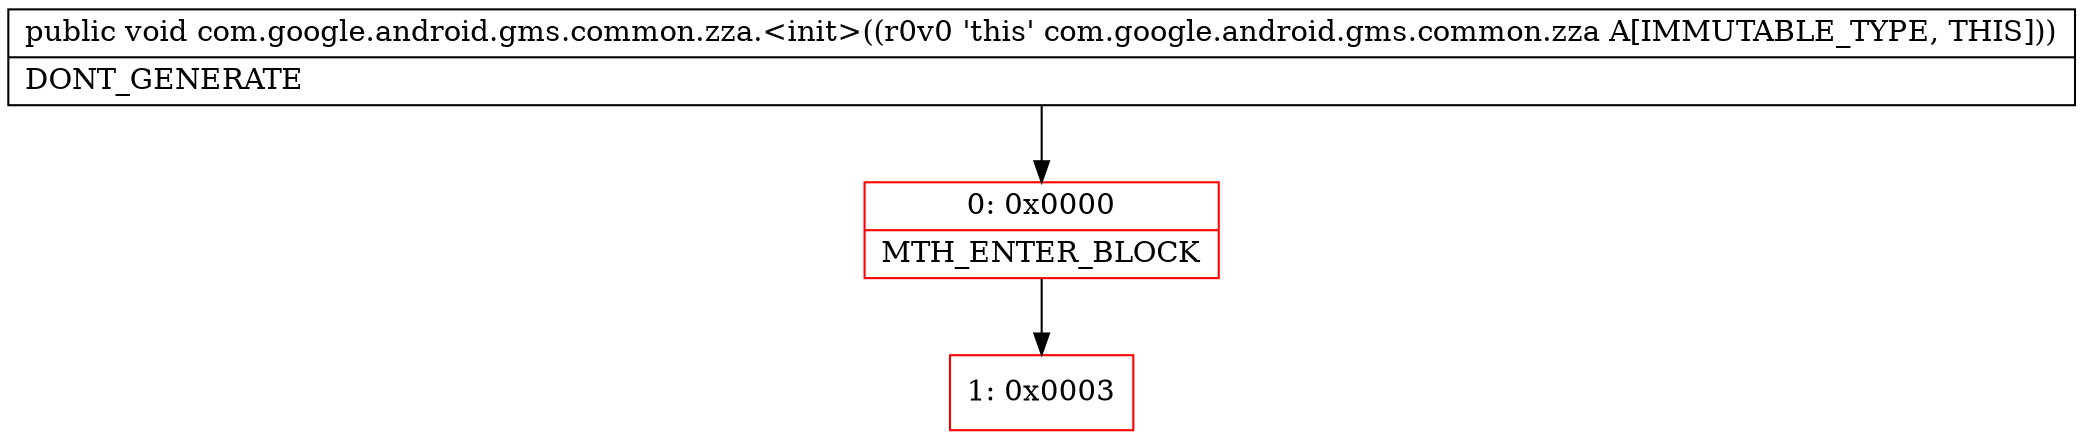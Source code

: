 digraph "CFG forcom.google.android.gms.common.zza.\<init\>()V" {
subgraph cluster_Region_1405925621 {
label = "R(0)";
node [shape=record,color=blue];
}
Node_0 [shape=record,color=red,label="{0\:\ 0x0000|MTH_ENTER_BLOCK\l}"];
Node_1 [shape=record,color=red,label="{1\:\ 0x0003}"];
MethodNode[shape=record,label="{public void com.google.android.gms.common.zza.\<init\>((r0v0 'this' com.google.android.gms.common.zza A[IMMUTABLE_TYPE, THIS]))  | DONT_GENERATE\l}"];
MethodNode -> Node_0;
Node_0 -> Node_1;
}

